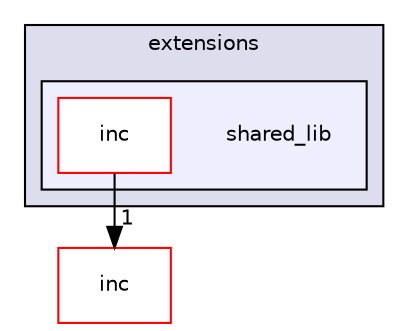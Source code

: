digraph "src/extensions/shared_lib" {
  compound=true
  node [ fontsize="10", fontname="Helvetica"];
  edge [ labelfontsize="10", labelfontname="Helvetica"];
  subgraph clusterdir_40c73bf2095fd0473b1b85ccdcac2768 {
    graph [ bgcolor="#ddddee", pencolor="black", label="extensions" fontname="Helvetica", fontsize="10", URL="dir_40c73bf2095fd0473b1b85ccdcac2768.html"]
  subgraph clusterdir_8d7f4a599028c5844c1d7e3964964518 {
    graph [ bgcolor="#eeeeff", pencolor="black", label="" URL="dir_8d7f4a599028c5844c1d7e3964964518.html"];
    dir_8d7f4a599028c5844c1d7e3964964518 [shape=plaintext label="shared_lib"];
    dir_7852f8e24dbf7c53b014f761b80b83bc [shape=box label="inc" color="red" fillcolor="white" style="filled" URL="dir_7852f8e24dbf7c53b014f761b80b83bc.html"];
  }
  }
  dir_6bc6ad22483805bbbda55258ad2a62ea [shape=box label="inc" fillcolor="white" style="filled" color="red" URL="dir_6bc6ad22483805bbbda55258ad2a62ea.html"];
  dir_7852f8e24dbf7c53b014f761b80b83bc->dir_6bc6ad22483805bbbda55258ad2a62ea [headlabel="1", labeldistance=1.5 headhref="dir_000120_000137.html"];
}
